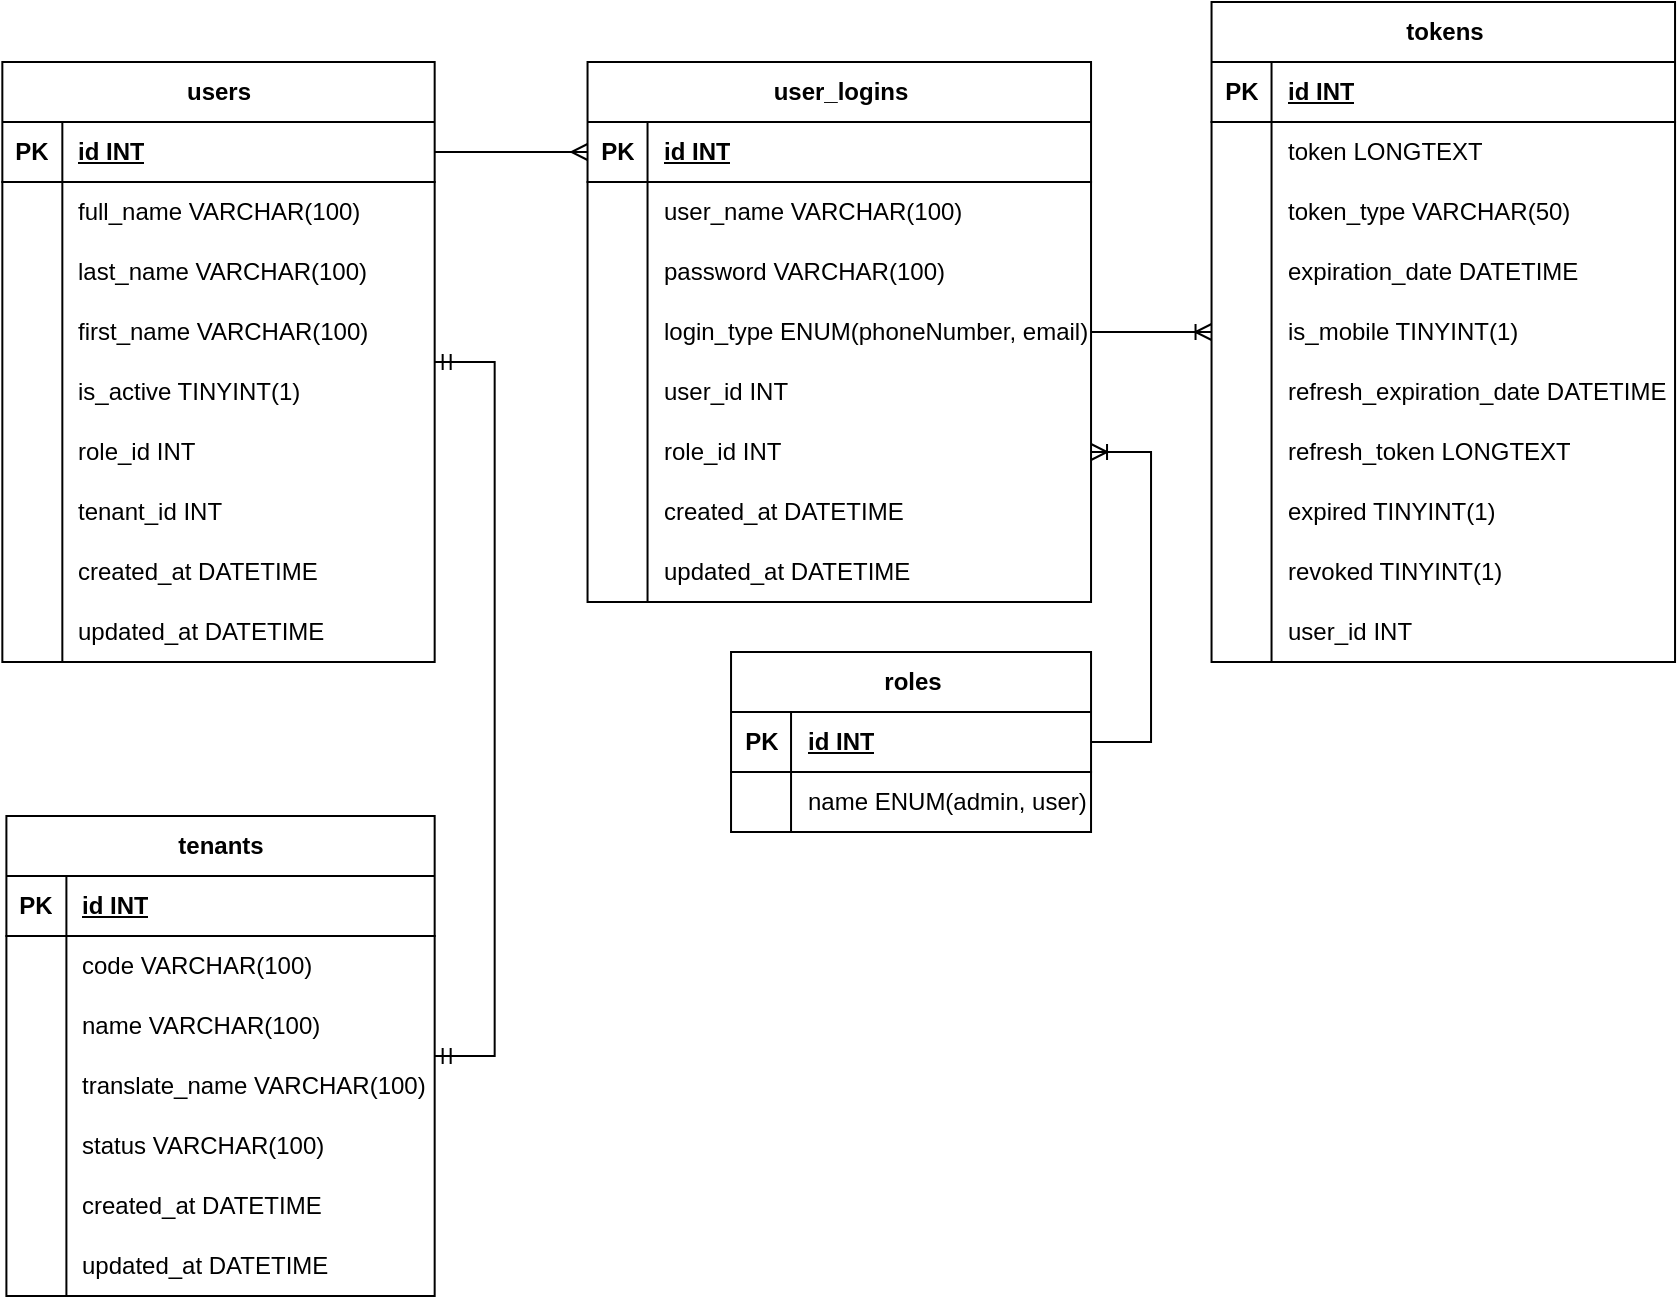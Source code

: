 <mxfile version="24.2.1" type="device">
  <diagram id="R2lEEEUBdFMjLlhIrx00" name="Page-1">
    <mxGraphModel dx="1624" dy="430" grid="0" gridSize="10" guides="1" tooltips="1" connect="1" arrows="1" fold="1" page="1" pageScale="1" pageWidth="850" pageHeight="1100" math="0" shadow="0" extFonts="Permanent Marker^https://fonts.googleapis.com/css?family=Permanent+Marker">
      <root>
        <mxCell id="0" />
        <mxCell id="1" parent="0" />
        <mxCell id="wa_JmP2eMUhBIoYCG9Al-1" value="users" style="shape=table;startSize=30;container=1;collapsible=1;childLayout=tableLayout;fixedRows=1;rowLines=0;fontStyle=1;align=center;resizeLast=1;html=1;" parent="1" vertex="1">
          <mxGeometry x="-3.83" y="116" width="216.163" height="300" as="geometry" />
        </mxCell>
        <mxCell id="wa_JmP2eMUhBIoYCG9Al-2" value="" style="shape=tableRow;horizontal=0;startSize=0;swimlaneHead=0;swimlaneBody=0;fillColor=none;collapsible=0;dropTarget=0;points=[[0,0.5],[1,0.5]];portConstraint=eastwest;top=0;left=0;right=0;bottom=1;" parent="wa_JmP2eMUhBIoYCG9Al-1" vertex="1">
          <mxGeometry y="30" width="216.163" height="30" as="geometry" />
        </mxCell>
        <mxCell id="wa_JmP2eMUhBIoYCG9Al-3" value="PK" style="shape=partialRectangle;connectable=0;fillColor=none;top=0;left=0;bottom=0;right=0;fontStyle=1;overflow=hidden;whiteSpace=wrap;html=1;" parent="wa_JmP2eMUhBIoYCG9Al-2" vertex="1">
          <mxGeometry width="30" height="30" as="geometry">
            <mxRectangle width="30" height="30" as="alternateBounds" />
          </mxGeometry>
        </mxCell>
        <mxCell id="wa_JmP2eMUhBIoYCG9Al-4" value="id INT" style="shape=partialRectangle;connectable=0;fillColor=none;top=0;left=0;bottom=0;right=0;align=left;spacingLeft=6;fontStyle=5;overflow=hidden;whiteSpace=wrap;html=1;" parent="wa_JmP2eMUhBIoYCG9Al-2" vertex="1">
          <mxGeometry x="30" width="186.163" height="30" as="geometry">
            <mxRectangle width="186.163" height="30" as="alternateBounds" />
          </mxGeometry>
        </mxCell>
        <mxCell id="wa_JmP2eMUhBIoYCG9Al-5" value="" style="shape=tableRow;horizontal=0;startSize=0;swimlaneHead=0;swimlaneBody=0;fillColor=none;collapsible=0;dropTarget=0;points=[[0,0.5],[1,0.5]];portConstraint=eastwest;top=0;left=0;right=0;bottom=0;" parent="wa_JmP2eMUhBIoYCG9Al-1" vertex="1">
          <mxGeometry y="60" width="216.163" height="30" as="geometry" />
        </mxCell>
        <mxCell id="wa_JmP2eMUhBIoYCG9Al-6" value="" style="shape=partialRectangle;connectable=0;fillColor=none;top=0;left=0;bottom=0;right=0;editable=1;overflow=hidden;whiteSpace=wrap;html=1;" parent="wa_JmP2eMUhBIoYCG9Al-5" vertex="1">
          <mxGeometry width="30" height="30" as="geometry">
            <mxRectangle width="30" height="30" as="alternateBounds" />
          </mxGeometry>
        </mxCell>
        <mxCell id="wa_JmP2eMUhBIoYCG9Al-7" value="full_name VARCHAR(100)" style="shape=partialRectangle;connectable=0;fillColor=none;top=0;left=0;bottom=0;right=0;align=left;spacingLeft=6;overflow=hidden;whiteSpace=wrap;html=1;" parent="wa_JmP2eMUhBIoYCG9Al-5" vertex="1">
          <mxGeometry x="30" width="186.163" height="30" as="geometry">
            <mxRectangle width="186.163" height="30" as="alternateBounds" />
          </mxGeometry>
        </mxCell>
        <mxCell id="olAF7BP0_94f7s3-qTLP-30" value="" style="shape=tableRow;horizontal=0;startSize=0;swimlaneHead=0;swimlaneBody=0;fillColor=none;collapsible=0;dropTarget=0;points=[[0,0.5],[1,0.5]];portConstraint=eastwest;top=0;left=0;right=0;bottom=0;" vertex="1" parent="wa_JmP2eMUhBIoYCG9Al-1">
          <mxGeometry y="90" width="216.163" height="30" as="geometry" />
        </mxCell>
        <mxCell id="olAF7BP0_94f7s3-qTLP-31" value="" style="shape=partialRectangle;connectable=0;fillColor=none;top=0;left=0;bottom=0;right=0;editable=1;overflow=hidden;whiteSpace=wrap;html=1;" vertex="1" parent="olAF7BP0_94f7s3-qTLP-30">
          <mxGeometry width="30" height="30" as="geometry">
            <mxRectangle width="30" height="30" as="alternateBounds" />
          </mxGeometry>
        </mxCell>
        <mxCell id="olAF7BP0_94f7s3-qTLP-32" value="last_name VARCHAR(100)" style="shape=partialRectangle;connectable=0;fillColor=none;top=0;left=0;bottom=0;right=0;align=left;spacingLeft=6;overflow=hidden;whiteSpace=wrap;html=1;" vertex="1" parent="olAF7BP0_94f7s3-qTLP-30">
          <mxGeometry x="30" width="186.163" height="30" as="geometry">
            <mxRectangle width="186.163" height="30" as="alternateBounds" />
          </mxGeometry>
        </mxCell>
        <mxCell id="olAF7BP0_94f7s3-qTLP-27" value="" style="shape=tableRow;horizontal=0;startSize=0;swimlaneHead=0;swimlaneBody=0;fillColor=none;collapsible=0;dropTarget=0;points=[[0,0.5],[1,0.5]];portConstraint=eastwest;top=0;left=0;right=0;bottom=0;" vertex="1" parent="wa_JmP2eMUhBIoYCG9Al-1">
          <mxGeometry y="120" width="216.163" height="30" as="geometry" />
        </mxCell>
        <mxCell id="olAF7BP0_94f7s3-qTLP-28" value="" style="shape=partialRectangle;connectable=0;fillColor=none;top=0;left=0;bottom=0;right=0;editable=1;overflow=hidden;whiteSpace=wrap;html=1;" vertex="1" parent="olAF7BP0_94f7s3-qTLP-27">
          <mxGeometry width="30" height="30" as="geometry">
            <mxRectangle width="30" height="30" as="alternateBounds" />
          </mxGeometry>
        </mxCell>
        <mxCell id="olAF7BP0_94f7s3-qTLP-29" value="first_name VARCHAR(100)" style="shape=partialRectangle;connectable=0;fillColor=none;top=0;left=0;bottom=0;right=0;align=left;spacingLeft=6;overflow=hidden;whiteSpace=wrap;html=1;" vertex="1" parent="olAF7BP0_94f7s3-qTLP-27">
          <mxGeometry x="30" width="186.163" height="30" as="geometry">
            <mxRectangle width="186.163" height="30" as="alternateBounds" />
          </mxGeometry>
        </mxCell>
        <mxCell id="wa_JmP2eMUhBIoYCG9Al-8" value="" style="shape=tableRow;horizontal=0;startSize=0;swimlaneHead=0;swimlaneBody=0;fillColor=none;collapsible=0;dropTarget=0;points=[[0,0.5],[1,0.5]];portConstraint=eastwest;top=0;left=0;right=0;bottom=0;" parent="wa_JmP2eMUhBIoYCG9Al-1" vertex="1">
          <mxGeometry y="150" width="216.163" height="30" as="geometry" />
        </mxCell>
        <mxCell id="wa_JmP2eMUhBIoYCG9Al-9" value="" style="shape=partialRectangle;connectable=0;fillColor=none;top=0;left=0;bottom=0;right=0;editable=1;overflow=hidden;whiteSpace=wrap;html=1;" parent="wa_JmP2eMUhBIoYCG9Al-8" vertex="1">
          <mxGeometry width="30" height="30" as="geometry">
            <mxRectangle width="30" height="30" as="alternateBounds" />
          </mxGeometry>
        </mxCell>
        <mxCell id="wa_JmP2eMUhBIoYCG9Al-10" value="is_active TINYINT(1)" style="shape=partialRectangle;connectable=0;fillColor=none;top=0;left=0;bottom=0;right=0;align=left;spacingLeft=6;overflow=hidden;whiteSpace=wrap;html=1;" parent="wa_JmP2eMUhBIoYCG9Al-8" vertex="1">
          <mxGeometry x="30" width="186.163" height="30" as="geometry">
            <mxRectangle width="186.163" height="30" as="alternateBounds" />
          </mxGeometry>
        </mxCell>
        <mxCell id="wa_JmP2eMUhBIoYCG9Al-80" value="" style="shape=tableRow;horizontal=0;startSize=0;swimlaneHead=0;swimlaneBody=0;fillColor=none;collapsible=0;dropTarget=0;points=[[0,0.5],[1,0.5]];portConstraint=eastwest;top=0;left=0;right=0;bottom=0;" parent="wa_JmP2eMUhBIoYCG9Al-1" vertex="1">
          <mxGeometry y="180" width="216.163" height="30" as="geometry" />
        </mxCell>
        <mxCell id="wa_JmP2eMUhBIoYCG9Al-81" value="" style="shape=partialRectangle;connectable=0;fillColor=none;top=0;left=0;bottom=0;right=0;editable=1;overflow=hidden;whiteSpace=wrap;html=1;" parent="wa_JmP2eMUhBIoYCG9Al-80" vertex="1">
          <mxGeometry width="30" height="30" as="geometry">
            <mxRectangle width="30" height="30" as="alternateBounds" />
          </mxGeometry>
        </mxCell>
        <mxCell id="wa_JmP2eMUhBIoYCG9Al-82" value="role_id INT" style="shape=partialRectangle;connectable=0;fillColor=none;top=0;left=0;bottom=0;right=0;align=left;spacingLeft=6;overflow=hidden;whiteSpace=wrap;html=1;" parent="wa_JmP2eMUhBIoYCG9Al-80" vertex="1">
          <mxGeometry x="30" width="186.163" height="30" as="geometry">
            <mxRectangle width="186.163" height="30" as="alternateBounds" />
          </mxGeometry>
        </mxCell>
        <mxCell id="olAF7BP0_94f7s3-qTLP-24" value="" style="shape=tableRow;horizontal=0;startSize=0;swimlaneHead=0;swimlaneBody=0;fillColor=none;collapsible=0;dropTarget=0;points=[[0,0.5],[1,0.5]];portConstraint=eastwest;top=0;left=0;right=0;bottom=0;" vertex="1" parent="wa_JmP2eMUhBIoYCG9Al-1">
          <mxGeometry y="210" width="216.163" height="30" as="geometry" />
        </mxCell>
        <mxCell id="olAF7BP0_94f7s3-qTLP-25" value="" style="shape=partialRectangle;connectable=0;fillColor=none;top=0;left=0;bottom=0;right=0;editable=1;overflow=hidden;whiteSpace=wrap;html=1;" vertex="1" parent="olAF7BP0_94f7s3-qTLP-24">
          <mxGeometry width="30" height="30" as="geometry">
            <mxRectangle width="30" height="30" as="alternateBounds" />
          </mxGeometry>
        </mxCell>
        <mxCell id="olAF7BP0_94f7s3-qTLP-26" value="tenant_id INT" style="shape=partialRectangle;connectable=0;fillColor=none;top=0;left=0;bottom=0;right=0;align=left;spacingLeft=6;overflow=hidden;whiteSpace=wrap;html=1;" vertex="1" parent="olAF7BP0_94f7s3-qTLP-24">
          <mxGeometry x="30" width="186.163" height="30" as="geometry">
            <mxRectangle width="186.163" height="30" as="alternateBounds" />
          </mxGeometry>
        </mxCell>
        <mxCell id="wa_JmP2eMUhBIoYCG9Al-11" value="" style="shape=tableRow;horizontal=0;startSize=0;swimlaneHead=0;swimlaneBody=0;fillColor=none;collapsible=0;dropTarget=0;points=[[0,0.5],[1,0.5]];portConstraint=eastwest;top=0;left=0;right=0;bottom=0;" parent="wa_JmP2eMUhBIoYCG9Al-1" vertex="1">
          <mxGeometry y="240" width="216.163" height="30" as="geometry" />
        </mxCell>
        <mxCell id="wa_JmP2eMUhBIoYCG9Al-12" value="" style="shape=partialRectangle;connectable=0;fillColor=none;top=0;left=0;bottom=0;right=0;editable=1;overflow=hidden;whiteSpace=wrap;html=1;" parent="wa_JmP2eMUhBIoYCG9Al-11" vertex="1">
          <mxGeometry width="30" height="30" as="geometry">
            <mxRectangle width="30" height="30" as="alternateBounds" />
          </mxGeometry>
        </mxCell>
        <mxCell id="wa_JmP2eMUhBIoYCG9Al-13" value="created_at DATETIME" style="shape=partialRectangle;connectable=0;fillColor=none;top=0;left=0;bottom=0;right=0;align=left;spacingLeft=6;overflow=hidden;whiteSpace=wrap;html=1;" parent="wa_JmP2eMUhBIoYCG9Al-11" vertex="1">
          <mxGeometry x="30" width="186.163" height="30" as="geometry">
            <mxRectangle width="186.163" height="30" as="alternateBounds" />
          </mxGeometry>
        </mxCell>
        <mxCell id="wa_JmP2eMUhBIoYCG9Al-77" value="" style="shape=tableRow;horizontal=0;startSize=0;swimlaneHead=0;swimlaneBody=0;fillColor=none;collapsible=0;dropTarget=0;points=[[0,0.5],[1,0.5]];portConstraint=eastwest;top=0;left=0;right=0;bottom=0;" parent="wa_JmP2eMUhBIoYCG9Al-1" vertex="1">
          <mxGeometry y="270" width="216.163" height="30" as="geometry" />
        </mxCell>
        <mxCell id="wa_JmP2eMUhBIoYCG9Al-78" value="" style="shape=partialRectangle;connectable=0;fillColor=none;top=0;left=0;bottom=0;right=0;editable=1;overflow=hidden;whiteSpace=wrap;html=1;" parent="wa_JmP2eMUhBIoYCG9Al-77" vertex="1">
          <mxGeometry width="30" height="30" as="geometry">
            <mxRectangle width="30" height="30" as="alternateBounds" />
          </mxGeometry>
        </mxCell>
        <mxCell id="wa_JmP2eMUhBIoYCG9Al-79" value="updated_at DATETIME" style="shape=partialRectangle;connectable=0;fillColor=none;top=0;left=0;bottom=0;right=0;align=left;spacingLeft=6;overflow=hidden;whiteSpace=wrap;html=1;" parent="wa_JmP2eMUhBIoYCG9Al-77" vertex="1">
          <mxGeometry x="30" width="186.163" height="30" as="geometry">
            <mxRectangle width="186.163" height="30" as="alternateBounds" />
          </mxGeometry>
        </mxCell>
        <mxCell id="wa_JmP2eMUhBIoYCG9Al-14" value="user_logins" style="shape=table;startSize=30;container=1;collapsible=1;childLayout=tableLayout;fixedRows=1;rowLines=0;fontStyle=1;align=center;resizeLast=1;html=1;" parent="1" vertex="1">
          <mxGeometry x="288.77" y="116" width="251.75" height="270" as="geometry" />
        </mxCell>
        <mxCell id="wa_JmP2eMUhBIoYCG9Al-15" value="" style="shape=tableRow;horizontal=0;startSize=0;swimlaneHead=0;swimlaneBody=0;fillColor=none;collapsible=0;dropTarget=0;points=[[0,0.5],[1,0.5]];portConstraint=eastwest;top=0;left=0;right=0;bottom=1;" parent="wa_JmP2eMUhBIoYCG9Al-14" vertex="1">
          <mxGeometry y="30" width="251.75" height="30" as="geometry" />
        </mxCell>
        <mxCell id="wa_JmP2eMUhBIoYCG9Al-16" value="PK" style="shape=partialRectangle;connectable=0;fillColor=none;top=0;left=0;bottom=0;right=0;fontStyle=1;overflow=hidden;whiteSpace=wrap;html=1;" parent="wa_JmP2eMUhBIoYCG9Al-15" vertex="1">
          <mxGeometry width="30" height="30" as="geometry">
            <mxRectangle width="30" height="30" as="alternateBounds" />
          </mxGeometry>
        </mxCell>
        <mxCell id="wa_JmP2eMUhBIoYCG9Al-17" value="id INT" style="shape=partialRectangle;connectable=0;fillColor=none;top=0;left=0;bottom=0;right=0;align=left;spacingLeft=6;fontStyle=5;overflow=hidden;whiteSpace=wrap;html=1;" parent="wa_JmP2eMUhBIoYCG9Al-15" vertex="1">
          <mxGeometry x="30" width="221.75" height="30" as="geometry">
            <mxRectangle width="221.75" height="30" as="alternateBounds" />
          </mxGeometry>
        </mxCell>
        <mxCell id="wa_JmP2eMUhBIoYCG9Al-18" value="" style="shape=tableRow;horizontal=0;startSize=0;swimlaneHead=0;swimlaneBody=0;fillColor=none;collapsible=0;dropTarget=0;points=[[0,0.5],[1,0.5]];portConstraint=eastwest;top=0;left=0;right=0;bottom=0;" parent="wa_JmP2eMUhBIoYCG9Al-14" vertex="1">
          <mxGeometry y="60" width="251.75" height="30" as="geometry" />
        </mxCell>
        <mxCell id="wa_JmP2eMUhBIoYCG9Al-19" value="" style="shape=partialRectangle;connectable=0;fillColor=none;top=0;left=0;bottom=0;right=0;editable=1;overflow=hidden;whiteSpace=wrap;html=1;" parent="wa_JmP2eMUhBIoYCG9Al-18" vertex="1">
          <mxGeometry width="30" height="30" as="geometry">
            <mxRectangle width="30" height="30" as="alternateBounds" />
          </mxGeometry>
        </mxCell>
        <mxCell id="wa_JmP2eMUhBIoYCG9Al-20" value="user_name VARCHAR(100)" style="shape=partialRectangle;connectable=0;fillColor=none;top=0;left=0;bottom=0;right=0;align=left;spacingLeft=6;overflow=hidden;whiteSpace=wrap;html=1;" parent="wa_JmP2eMUhBIoYCG9Al-18" vertex="1">
          <mxGeometry x="30" width="221.75" height="30" as="geometry">
            <mxRectangle width="221.75" height="30" as="alternateBounds" />
          </mxGeometry>
        </mxCell>
        <mxCell id="wa_JmP2eMUhBIoYCG9Al-21" value="" style="shape=tableRow;horizontal=0;startSize=0;swimlaneHead=0;swimlaneBody=0;fillColor=none;collapsible=0;dropTarget=0;points=[[0,0.5],[1,0.5]];portConstraint=eastwest;top=0;left=0;right=0;bottom=0;" parent="wa_JmP2eMUhBIoYCG9Al-14" vertex="1">
          <mxGeometry y="90" width="251.75" height="30" as="geometry" />
        </mxCell>
        <mxCell id="wa_JmP2eMUhBIoYCG9Al-22" value="" style="shape=partialRectangle;connectable=0;fillColor=none;top=0;left=0;bottom=0;right=0;editable=1;overflow=hidden;whiteSpace=wrap;html=1;" parent="wa_JmP2eMUhBIoYCG9Al-21" vertex="1">
          <mxGeometry width="30" height="30" as="geometry">
            <mxRectangle width="30" height="30" as="alternateBounds" />
          </mxGeometry>
        </mxCell>
        <mxCell id="wa_JmP2eMUhBIoYCG9Al-23" value="password VARCHAR(100)" style="shape=partialRectangle;connectable=0;fillColor=none;top=0;left=0;bottom=0;right=0;align=left;spacingLeft=6;overflow=hidden;whiteSpace=wrap;html=1;" parent="wa_JmP2eMUhBIoYCG9Al-21" vertex="1">
          <mxGeometry x="30" width="221.75" height="30" as="geometry">
            <mxRectangle width="221.75" height="30" as="alternateBounds" />
          </mxGeometry>
        </mxCell>
        <mxCell id="wa_JmP2eMUhBIoYCG9Al-24" value="" style="shape=tableRow;horizontal=0;startSize=0;swimlaneHead=0;swimlaneBody=0;fillColor=none;collapsible=0;dropTarget=0;points=[[0,0.5],[1,0.5]];portConstraint=eastwest;top=0;left=0;right=0;bottom=0;" parent="wa_JmP2eMUhBIoYCG9Al-14" vertex="1">
          <mxGeometry y="120" width="251.75" height="30" as="geometry" />
        </mxCell>
        <mxCell id="wa_JmP2eMUhBIoYCG9Al-25" value="" style="shape=partialRectangle;connectable=0;fillColor=none;top=0;left=0;bottom=0;right=0;editable=1;overflow=hidden;whiteSpace=wrap;html=1;" parent="wa_JmP2eMUhBIoYCG9Al-24" vertex="1">
          <mxGeometry width="30" height="30" as="geometry">
            <mxRectangle width="30" height="30" as="alternateBounds" />
          </mxGeometry>
        </mxCell>
        <mxCell id="wa_JmP2eMUhBIoYCG9Al-26" value="login_type ENUM(phoneNumber, email)" style="shape=partialRectangle;connectable=0;fillColor=none;top=0;left=0;bottom=0;right=0;align=left;spacingLeft=6;overflow=hidden;whiteSpace=wrap;html=1;" parent="wa_JmP2eMUhBIoYCG9Al-24" vertex="1">
          <mxGeometry x="30" width="221.75" height="30" as="geometry">
            <mxRectangle width="221.75" height="30" as="alternateBounds" />
          </mxGeometry>
        </mxCell>
        <mxCell id="wa_JmP2eMUhBIoYCG9Al-85" value="" style="shape=tableRow;horizontal=0;startSize=0;swimlaneHead=0;swimlaneBody=0;fillColor=none;collapsible=0;dropTarget=0;points=[[0,0.5],[1,0.5]];portConstraint=eastwest;top=0;left=0;right=0;bottom=0;" parent="wa_JmP2eMUhBIoYCG9Al-14" vertex="1">
          <mxGeometry y="150" width="251.75" height="30" as="geometry" />
        </mxCell>
        <mxCell id="wa_JmP2eMUhBIoYCG9Al-86" value="" style="shape=partialRectangle;connectable=0;fillColor=none;top=0;left=0;bottom=0;right=0;editable=1;overflow=hidden;whiteSpace=wrap;html=1;" parent="wa_JmP2eMUhBIoYCG9Al-85" vertex="1">
          <mxGeometry width="30" height="30" as="geometry">
            <mxRectangle width="30" height="30" as="alternateBounds" />
          </mxGeometry>
        </mxCell>
        <mxCell id="wa_JmP2eMUhBIoYCG9Al-87" value="user_id INT" style="shape=partialRectangle;connectable=0;fillColor=none;top=0;left=0;bottom=0;right=0;align=left;spacingLeft=6;overflow=hidden;whiteSpace=wrap;html=1;" parent="wa_JmP2eMUhBIoYCG9Al-85" vertex="1">
          <mxGeometry x="30" width="221.75" height="30" as="geometry">
            <mxRectangle width="221.75" height="30" as="alternateBounds" />
          </mxGeometry>
        </mxCell>
        <mxCell id="tb_KeC3MCiqhP8fnsi2d-1" value="" style="shape=tableRow;horizontal=0;startSize=0;swimlaneHead=0;swimlaneBody=0;fillColor=none;collapsible=0;dropTarget=0;points=[[0,0.5],[1,0.5]];portConstraint=eastwest;top=0;left=0;right=0;bottom=0;" parent="wa_JmP2eMUhBIoYCG9Al-14" vertex="1">
          <mxGeometry y="180" width="251.75" height="30" as="geometry" />
        </mxCell>
        <mxCell id="tb_KeC3MCiqhP8fnsi2d-2" value="" style="shape=partialRectangle;connectable=0;fillColor=none;top=0;left=0;bottom=0;right=0;editable=1;overflow=hidden;whiteSpace=wrap;html=1;" parent="tb_KeC3MCiqhP8fnsi2d-1" vertex="1">
          <mxGeometry width="30" height="30" as="geometry">
            <mxRectangle width="30" height="30" as="alternateBounds" />
          </mxGeometry>
        </mxCell>
        <mxCell id="tb_KeC3MCiqhP8fnsi2d-3" value="role_id INT" style="shape=partialRectangle;connectable=0;fillColor=none;top=0;left=0;bottom=0;right=0;align=left;spacingLeft=6;overflow=hidden;whiteSpace=wrap;html=1;" parent="tb_KeC3MCiqhP8fnsi2d-1" vertex="1">
          <mxGeometry x="30" width="221.75" height="30" as="geometry">
            <mxRectangle width="221.75" height="30" as="alternateBounds" />
          </mxGeometry>
        </mxCell>
        <mxCell id="tb_KeC3MCiqhP8fnsi2d-4" value="" style="shape=tableRow;horizontal=0;startSize=0;swimlaneHead=0;swimlaneBody=0;fillColor=none;collapsible=0;dropTarget=0;points=[[0,0.5],[1,0.5]];portConstraint=eastwest;top=0;left=0;right=0;bottom=0;" parent="wa_JmP2eMUhBIoYCG9Al-14" vertex="1">
          <mxGeometry y="210" width="251.75" height="30" as="geometry" />
        </mxCell>
        <mxCell id="tb_KeC3MCiqhP8fnsi2d-5" value="" style="shape=partialRectangle;connectable=0;fillColor=none;top=0;left=0;bottom=0;right=0;editable=1;overflow=hidden;whiteSpace=wrap;html=1;" parent="tb_KeC3MCiqhP8fnsi2d-4" vertex="1">
          <mxGeometry width="30" height="30" as="geometry">
            <mxRectangle width="30" height="30" as="alternateBounds" />
          </mxGeometry>
        </mxCell>
        <mxCell id="tb_KeC3MCiqhP8fnsi2d-6" value="created_at DATETIME" style="shape=partialRectangle;connectable=0;fillColor=none;top=0;left=0;bottom=0;right=0;align=left;spacingLeft=6;overflow=hidden;whiteSpace=wrap;html=1;" parent="tb_KeC3MCiqhP8fnsi2d-4" vertex="1">
          <mxGeometry x="30" width="221.75" height="30" as="geometry">
            <mxRectangle width="221.75" height="30" as="alternateBounds" />
          </mxGeometry>
        </mxCell>
        <mxCell id="tb_KeC3MCiqhP8fnsi2d-7" value="" style="shape=tableRow;horizontal=0;startSize=0;swimlaneHead=0;swimlaneBody=0;fillColor=none;collapsible=0;dropTarget=0;points=[[0,0.5],[1,0.5]];portConstraint=eastwest;top=0;left=0;right=0;bottom=0;" parent="wa_JmP2eMUhBIoYCG9Al-14" vertex="1">
          <mxGeometry y="240" width="251.75" height="30" as="geometry" />
        </mxCell>
        <mxCell id="tb_KeC3MCiqhP8fnsi2d-8" value="" style="shape=partialRectangle;connectable=0;fillColor=none;top=0;left=0;bottom=0;right=0;editable=1;overflow=hidden;whiteSpace=wrap;html=1;" parent="tb_KeC3MCiqhP8fnsi2d-7" vertex="1">
          <mxGeometry width="30" height="30" as="geometry">
            <mxRectangle width="30" height="30" as="alternateBounds" />
          </mxGeometry>
        </mxCell>
        <mxCell id="tb_KeC3MCiqhP8fnsi2d-9" value="updated_at DATETIME" style="shape=partialRectangle;connectable=0;fillColor=none;top=0;left=0;bottom=0;right=0;align=left;spacingLeft=6;overflow=hidden;whiteSpace=wrap;html=1;" parent="tb_KeC3MCiqhP8fnsi2d-7" vertex="1">
          <mxGeometry x="30" width="221.75" height="30" as="geometry">
            <mxRectangle width="221.75" height="30" as="alternateBounds" />
          </mxGeometry>
        </mxCell>
        <mxCell id="wa_JmP2eMUhBIoYCG9Al-27" value="roles" style="shape=table;startSize=30;container=1;collapsible=1;childLayout=tableLayout;fixedRows=1;rowLines=0;fontStyle=1;align=center;resizeLast=1;html=1;" parent="1" vertex="1">
          <mxGeometry x="360.52" y="411" width="180" height="90" as="geometry" />
        </mxCell>
        <mxCell id="wa_JmP2eMUhBIoYCG9Al-28" value="" style="shape=tableRow;horizontal=0;startSize=0;swimlaneHead=0;swimlaneBody=0;fillColor=none;collapsible=0;dropTarget=0;points=[[0,0.5],[1,0.5]];portConstraint=eastwest;top=0;left=0;right=0;bottom=1;" parent="wa_JmP2eMUhBIoYCG9Al-27" vertex="1">
          <mxGeometry y="30" width="180" height="30" as="geometry" />
        </mxCell>
        <mxCell id="wa_JmP2eMUhBIoYCG9Al-29" value="PK" style="shape=partialRectangle;connectable=0;fillColor=none;top=0;left=0;bottom=0;right=0;fontStyle=1;overflow=hidden;whiteSpace=wrap;html=1;" parent="wa_JmP2eMUhBIoYCG9Al-28" vertex="1">
          <mxGeometry width="30" height="30" as="geometry">
            <mxRectangle width="30" height="30" as="alternateBounds" />
          </mxGeometry>
        </mxCell>
        <mxCell id="wa_JmP2eMUhBIoYCG9Al-30" value="id INT" style="shape=partialRectangle;connectable=0;fillColor=none;top=0;left=0;bottom=0;right=0;align=left;spacingLeft=6;fontStyle=5;overflow=hidden;whiteSpace=wrap;html=1;" parent="wa_JmP2eMUhBIoYCG9Al-28" vertex="1">
          <mxGeometry x="30" width="150" height="30" as="geometry">
            <mxRectangle width="150" height="30" as="alternateBounds" />
          </mxGeometry>
        </mxCell>
        <mxCell id="wa_JmP2eMUhBIoYCG9Al-31" value="" style="shape=tableRow;horizontal=0;startSize=0;swimlaneHead=0;swimlaneBody=0;fillColor=none;collapsible=0;dropTarget=0;points=[[0,0.5],[1,0.5]];portConstraint=eastwest;top=0;left=0;right=0;bottom=0;" parent="wa_JmP2eMUhBIoYCG9Al-27" vertex="1">
          <mxGeometry y="60" width="180" height="30" as="geometry" />
        </mxCell>
        <mxCell id="wa_JmP2eMUhBIoYCG9Al-32" value="" style="shape=partialRectangle;connectable=0;fillColor=none;top=0;left=0;bottom=0;right=0;editable=1;overflow=hidden;whiteSpace=wrap;html=1;" parent="wa_JmP2eMUhBIoYCG9Al-31" vertex="1">
          <mxGeometry width="30" height="30" as="geometry">
            <mxRectangle width="30" height="30" as="alternateBounds" />
          </mxGeometry>
        </mxCell>
        <mxCell id="wa_JmP2eMUhBIoYCG9Al-33" value="name ENUM(admin, user)" style="shape=partialRectangle;connectable=0;fillColor=none;top=0;left=0;bottom=0;right=0;align=left;spacingLeft=6;overflow=hidden;whiteSpace=wrap;html=1;" parent="wa_JmP2eMUhBIoYCG9Al-31" vertex="1">
          <mxGeometry x="30" width="150" height="30" as="geometry">
            <mxRectangle width="150" height="30" as="alternateBounds" />
          </mxGeometry>
        </mxCell>
        <mxCell id="wa_JmP2eMUhBIoYCG9Al-40" value="" style="edgeStyle=entityRelationEdgeStyle;fontSize=12;html=1;endArrow=ERmany;rounded=0;" parent="1" source="wa_JmP2eMUhBIoYCG9Al-2" target="wa_JmP2eMUhBIoYCG9Al-15" edge="1">
          <mxGeometry width="100" height="100" relative="1" as="geometry">
            <mxPoint x="354.77" y="410" as="sourcePoint" />
            <mxPoint x="454.77" y="310" as="targetPoint" />
          </mxGeometry>
        </mxCell>
        <mxCell id="wa_JmP2eMUhBIoYCG9Al-42" value="tokens" style="shape=table;startSize=30;container=1;collapsible=1;childLayout=tableLayout;fixedRows=1;rowLines=0;fontStyle=1;align=center;resizeLast=1;html=1;" parent="1" vertex="1">
          <mxGeometry x="600.77" y="86" width="231.75" height="330" as="geometry" />
        </mxCell>
        <mxCell id="wa_JmP2eMUhBIoYCG9Al-43" value="" style="shape=tableRow;horizontal=0;startSize=0;swimlaneHead=0;swimlaneBody=0;fillColor=none;collapsible=0;dropTarget=0;points=[[0,0.5],[1,0.5]];portConstraint=eastwest;top=0;left=0;right=0;bottom=1;" parent="wa_JmP2eMUhBIoYCG9Al-42" vertex="1">
          <mxGeometry y="30" width="231.75" height="30" as="geometry" />
        </mxCell>
        <mxCell id="wa_JmP2eMUhBIoYCG9Al-44" value="PK" style="shape=partialRectangle;connectable=0;fillColor=none;top=0;left=0;bottom=0;right=0;fontStyle=1;overflow=hidden;whiteSpace=wrap;html=1;" parent="wa_JmP2eMUhBIoYCG9Al-43" vertex="1">
          <mxGeometry width="30" height="30" as="geometry">
            <mxRectangle width="30" height="30" as="alternateBounds" />
          </mxGeometry>
        </mxCell>
        <mxCell id="wa_JmP2eMUhBIoYCG9Al-45" value="id INT" style="shape=partialRectangle;connectable=0;fillColor=none;top=0;left=0;bottom=0;right=0;align=left;spacingLeft=6;fontStyle=5;overflow=hidden;whiteSpace=wrap;html=1;" parent="wa_JmP2eMUhBIoYCG9Al-43" vertex="1">
          <mxGeometry x="30" width="201.75" height="30" as="geometry">
            <mxRectangle width="201.75" height="30" as="alternateBounds" />
          </mxGeometry>
        </mxCell>
        <mxCell id="wa_JmP2eMUhBIoYCG9Al-46" value="" style="shape=tableRow;horizontal=0;startSize=0;swimlaneHead=0;swimlaneBody=0;fillColor=none;collapsible=0;dropTarget=0;points=[[0,0.5],[1,0.5]];portConstraint=eastwest;top=0;left=0;right=0;bottom=0;" parent="wa_JmP2eMUhBIoYCG9Al-42" vertex="1">
          <mxGeometry y="60" width="231.75" height="30" as="geometry" />
        </mxCell>
        <mxCell id="wa_JmP2eMUhBIoYCG9Al-47" value="" style="shape=partialRectangle;connectable=0;fillColor=none;top=0;left=0;bottom=0;right=0;editable=1;overflow=hidden;whiteSpace=wrap;html=1;" parent="wa_JmP2eMUhBIoYCG9Al-46" vertex="1">
          <mxGeometry width="30" height="30" as="geometry">
            <mxRectangle width="30" height="30" as="alternateBounds" />
          </mxGeometry>
        </mxCell>
        <mxCell id="wa_JmP2eMUhBIoYCG9Al-48" value="token LONGTEXT" style="shape=partialRectangle;connectable=0;fillColor=none;top=0;left=0;bottom=0;right=0;align=left;spacingLeft=6;overflow=hidden;whiteSpace=wrap;html=1;" parent="wa_JmP2eMUhBIoYCG9Al-46" vertex="1">
          <mxGeometry x="30" width="201.75" height="30" as="geometry">
            <mxRectangle width="201.75" height="30" as="alternateBounds" />
          </mxGeometry>
        </mxCell>
        <mxCell id="wa_JmP2eMUhBIoYCG9Al-49" value="" style="shape=tableRow;horizontal=0;startSize=0;swimlaneHead=0;swimlaneBody=0;fillColor=none;collapsible=0;dropTarget=0;points=[[0,0.5],[1,0.5]];portConstraint=eastwest;top=0;left=0;right=0;bottom=0;" parent="wa_JmP2eMUhBIoYCG9Al-42" vertex="1">
          <mxGeometry y="90" width="231.75" height="30" as="geometry" />
        </mxCell>
        <mxCell id="wa_JmP2eMUhBIoYCG9Al-50" value="" style="shape=partialRectangle;connectable=0;fillColor=none;top=0;left=0;bottom=0;right=0;editable=1;overflow=hidden;whiteSpace=wrap;html=1;" parent="wa_JmP2eMUhBIoYCG9Al-49" vertex="1">
          <mxGeometry width="30" height="30" as="geometry">
            <mxRectangle width="30" height="30" as="alternateBounds" />
          </mxGeometry>
        </mxCell>
        <mxCell id="wa_JmP2eMUhBIoYCG9Al-51" value="token_type VARCHAR(50)" style="shape=partialRectangle;connectable=0;fillColor=none;top=0;left=0;bottom=0;right=0;align=left;spacingLeft=6;overflow=hidden;whiteSpace=wrap;html=1;" parent="wa_JmP2eMUhBIoYCG9Al-49" vertex="1">
          <mxGeometry x="30" width="201.75" height="30" as="geometry">
            <mxRectangle width="201.75" height="30" as="alternateBounds" />
          </mxGeometry>
        </mxCell>
        <mxCell id="wa_JmP2eMUhBIoYCG9Al-52" value="" style="shape=tableRow;horizontal=0;startSize=0;swimlaneHead=0;swimlaneBody=0;fillColor=none;collapsible=0;dropTarget=0;points=[[0,0.5],[1,0.5]];portConstraint=eastwest;top=0;left=0;right=0;bottom=0;" parent="wa_JmP2eMUhBIoYCG9Al-42" vertex="1">
          <mxGeometry y="120" width="231.75" height="30" as="geometry" />
        </mxCell>
        <mxCell id="wa_JmP2eMUhBIoYCG9Al-53" value="" style="shape=partialRectangle;connectable=0;fillColor=none;top=0;left=0;bottom=0;right=0;editable=1;overflow=hidden;whiteSpace=wrap;html=1;" parent="wa_JmP2eMUhBIoYCG9Al-52" vertex="1">
          <mxGeometry width="30" height="30" as="geometry">
            <mxRectangle width="30" height="30" as="alternateBounds" />
          </mxGeometry>
        </mxCell>
        <mxCell id="wa_JmP2eMUhBIoYCG9Al-54" value="expiration_date DATETIME" style="shape=partialRectangle;connectable=0;fillColor=none;top=0;left=0;bottom=0;right=0;align=left;spacingLeft=6;overflow=hidden;whiteSpace=wrap;html=1;" parent="wa_JmP2eMUhBIoYCG9Al-52" vertex="1">
          <mxGeometry x="30" width="201.75" height="30" as="geometry">
            <mxRectangle width="201.75" height="30" as="alternateBounds" />
          </mxGeometry>
        </mxCell>
        <mxCell id="wa_JmP2eMUhBIoYCG9Al-59" value="" style="shape=tableRow;horizontal=0;startSize=0;swimlaneHead=0;swimlaneBody=0;fillColor=none;collapsible=0;dropTarget=0;points=[[0,0.5],[1,0.5]];portConstraint=eastwest;top=0;left=0;right=0;bottom=0;" parent="wa_JmP2eMUhBIoYCG9Al-42" vertex="1">
          <mxGeometry y="150" width="231.75" height="30" as="geometry" />
        </mxCell>
        <mxCell id="wa_JmP2eMUhBIoYCG9Al-60" value="" style="shape=partialRectangle;connectable=0;fillColor=none;top=0;left=0;bottom=0;right=0;editable=1;overflow=hidden;whiteSpace=wrap;html=1;" parent="wa_JmP2eMUhBIoYCG9Al-59" vertex="1">
          <mxGeometry width="30" height="30" as="geometry">
            <mxRectangle width="30" height="30" as="alternateBounds" />
          </mxGeometry>
        </mxCell>
        <mxCell id="wa_JmP2eMUhBIoYCG9Al-61" value="is_mobile TINYINT(1)" style="shape=partialRectangle;connectable=0;fillColor=none;top=0;left=0;bottom=0;right=0;align=left;spacingLeft=6;overflow=hidden;whiteSpace=wrap;html=1;" parent="wa_JmP2eMUhBIoYCG9Al-59" vertex="1">
          <mxGeometry x="30" width="201.75" height="30" as="geometry">
            <mxRectangle width="201.75" height="30" as="alternateBounds" />
          </mxGeometry>
        </mxCell>
        <mxCell id="wa_JmP2eMUhBIoYCG9Al-62" value="" style="shape=tableRow;horizontal=0;startSize=0;swimlaneHead=0;swimlaneBody=0;fillColor=none;collapsible=0;dropTarget=0;points=[[0,0.5],[1,0.5]];portConstraint=eastwest;top=0;left=0;right=0;bottom=0;" parent="wa_JmP2eMUhBIoYCG9Al-42" vertex="1">
          <mxGeometry y="180" width="231.75" height="30" as="geometry" />
        </mxCell>
        <mxCell id="wa_JmP2eMUhBIoYCG9Al-63" value="" style="shape=partialRectangle;connectable=0;fillColor=none;top=0;left=0;bottom=0;right=0;editable=1;overflow=hidden;whiteSpace=wrap;html=1;" parent="wa_JmP2eMUhBIoYCG9Al-62" vertex="1">
          <mxGeometry width="30" height="30" as="geometry">
            <mxRectangle width="30" height="30" as="alternateBounds" />
          </mxGeometry>
        </mxCell>
        <mxCell id="wa_JmP2eMUhBIoYCG9Al-64" value="refresh_expiration_date DATETIME" style="shape=partialRectangle;connectable=0;fillColor=none;top=0;left=0;bottom=0;right=0;align=left;spacingLeft=6;overflow=hidden;whiteSpace=wrap;html=1;" parent="wa_JmP2eMUhBIoYCG9Al-62" vertex="1">
          <mxGeometry x="30" width="201.75" height="30" as="geometry">
            <mxRectangle width="201.75" height="30" as="alternateBounds" />
          </mxGeometry>
        </mxCell>
        <mxCell id="wa_JmP2eMUhBIoYCG9Al-65" value="" style="shape=tableRow;horizontal=0;startSize=0;swimlaneHead=0;swimlaneBody=0;fillColor=none;collapsible=0;dropTarget=0;points=[[0,0.5],[1,0.5]];portConstraint=eastwest;top=0;left=0;right=0;bottom=0;" parent="wa_JmP2eMUhBIoYCG9Al-42" vertex="1">
          <mxGeometry y="210" width="231.75" height="30" as="geometry" />
        </mxCell>
        <mxCell id="wa_JmP2eMUhBIoYCG9Al-66" value="" style="shape=partialRectangle;connectable=0;fillColor=none;top=0;left=0;bottom=0;right=0;editable=1;overflow=hidden;whiteSpace=wrap;html=1;" parent="wa_JmP2eMUhBIoYCG9Al-65" vertex="1">
          <mxGeometry width="30" height="30" as="geometry">
            <mxRectangle width="30" height="30" as="alternateBounds" />
          </mxGeometry>
        </mxCell>
        <mxCell id="wa_JmP2eMUhBIoYCG9Al-67" value="refresh_token LONGTEXT" style="shape=partialRectangle;connectable=0;fillColor=none;top=0;left=0;bottom=0;right=0;align=left;spacingLeft=6;overflow=hidden;whiteSpace=wrap;html=1;" parent="wa_JmP2eMUhBIoYCG9Al-65" vertex="1">
          <mxGeometry x="30" width="201.75" height="30" as="geometry">
            <mxRectangle width="201.75" height="30" as="alternateBounds" />
          </mxGeometry>
        </mxCell>
        <mxCell id="wa_JmP2eMUhBIoYCG9Al-68" value="" style="shape=tableRow;horizontal=0;startSize=0;swimlaneHead=0;swimlaneBody=0;fillColor=none;collapsible=0;dropTarget=0;points=[[0,0.5],[1,0.5]];portConstraint=eastwest;top=0;left=0;right=0;bottom=0;" parent="wa_JmP2eMUhBIoYCG9Al-42" vertex="1">
          <mxGeometry y="240" width="231.75" height="30" as="geometry" />
        </mxCell>
        <mxCell id="wa_JmP2eMUhBIoYCG9Al-69" value="" style="shape=partialRectangle;connectable=0;fillColor=none;top=0;left=0;bottom=0;right=0;editable=1;overflow=hidden;whiteSpace=wrap;html=1;" parent="wa_JmP2eMUhBIoYCG9Al-68" vertex="1">
          <mxGeometry width="30" height="30" as="geometry">
            <mxRectangle width="30" height="30" as="alternateBounds" />
          </mxGeometry>
        </mxCell>
        <mxCell id="wa_JmP2eMUhBIoYCG9Al-70" value="expired TINYINT(1)" style="shape=partialRectangle;connectable=0;fillColor=none;top=0;left=0;bottom=0;right=0;align=left;spacingLeft=6;overflow=hidden;whiteSpace=wrap;html=1;" parent="wa_JmP2eMUhBIoYCG9Al-68" vertex="1">
          <mxGeometry x="30" width="201.75" height="30" as="geometry">
            <mxRectangle width="201.75" height="30" as="alternateBounds" />
          </mxGeometry>
        </mxCell>
        <mxCell id="wa_JmP2eMUhBIoYCG9Al-71" value="" style="shape=tableRow;horizontal=0;startSize=0;swimlaneHead=0;swimlaneBody=0;fillColor=none;collapsible=0;dropTarget=0;points=[[0,0.5],[1,0.5]];portConstraint=eastwest;top=0;left=0;right=0;bottom=0;" parent="wa_JmP2eMUhBIoYCG9Al-42" vertex="1">
          <mxGeometry y="270" width="231.75" height="30" as="geometry" />
        </mxCell>
        <mxCell id="wa_JmP2eMUhBIoYCG9Al-72" value="" style="shape=partialRectangle;connectable=0;fillColor=none;top=0;left=0;bottom=0;right=0;editable=1;overflow=hidden;whiteSpace=wrap;html=1;" parent="wa_JmP2eMUhBIoYCG9Al-71" vertex="1">
          <mxGeometry width="30" height="30" as="geometry">
            <mxRectangle width="30" height="30" as="alternateBounds" />
          </mxGeometry>
        </mxCell>
        <mxCell id="wa_JmP2eMUhBIoYCG9Al-73" value="revoked TINYINT(1)" style="shape=partialRectangle;connectable=0;fillColor=none;top=0;left=0;bottom=0;right=0;align=left;spacingLeft=6;overflow=hidden;whiteSpace=wrap;html=1;" parent="wa_JmP2eMUhBIoYCG9Al-71" vertex="1">
          <mxGeometry x="30" width="201.75" height="30" as="geometry">
            <mxRectangle width="201.75" height="30" as="alternateBounds" />
          </mxGeometry>
        </mxCell>
        <mxCell id="wa_JmP2eMUhBIoYCG9Al-56" value="" style="shape=tableRow;horizontal=0;startSize=0;swimlaneHead=0;swimlaneBody=0;fillColor=none;collapsible=0;dropTarget=0;points=[[0,0.5],[1,0.5]];portConstraint=eastwest;top=0;left=0;right=0;bottom=0;" parent="wa_JmP2eMUhBIoYCG9Al-42" vertex="1">
          <mxGeometry y="300" width="231.75" height="30" as="geometry" />
        </mxCell>
        <mxCell id="wa_JmP2eMUhBIoYCG9Al-57" value="" style="shape=partialRectangle;connectable=0;fillColor=none;top=0;left=0;bottom=0;right=0;editable=1;overflow=hidden;whiteSpace=wrap;html=1;" parent="wa_JmP2eMUhBIoYCG9Al-56" vertex="1">
          <mxGeometry width="30" height="30" as="geometry">
            <mxRectangle width="30" height="30" as="alternateBounds" />
          </mxGeometry>
        </mxCell>
        <mxCell id="wa_JmP2eMUhBIoYCG9Al-58" value="user_id INT" style="shape=partialRectangle;connectable=0;fillColor=none;top=0;left=0;bottom=0;right=0;align=left;spacingLeft=6;overflow=hidden;whiteSpace=wrap;html=1;" parent="wa_JmP2eMUhBIoYCG9Al-56" vertex="1">
          <mxGeometry x="30" width="201.75" height="30" as="geometry">
            <mxRectangle width="201.75" height="30" as="alternateBounds" />
          </mxGeometry>
        </mxCell>
        <mxCell id="wa_JmP2eMUhBIoYCG9Al-55" value="" style="edgeStyle=entityRelationEdgeStyle;fontSize=12;html=1;endArrow=ERoneToMany;rounded=0;" parent="1" source="wa_JmP2eMUhBIoYCG9Al-14" target="wa_JmP2eMUhBIoYCG9Al-42" edge="1">
          <mxGeometry width="100" height="100" relative="1" as="geometry">
            <mxPoint x="323.77" y="308" as="sourcePoint" />
            <mxPoint x="423.77" y="208" as="targetPoint" />
          </mxGeometry>
        </mxCell>
        <mxCell id="wa_JmP2eMUhBIoYCG9Al-84" value="" style="edgeStyle=entityRelationEdgeStyle;fontSize=12;html=1;endArrow=ERoneToMany;rounded=0;" parent="1" source="wa_JmP2eMUhBIoYCG9Al-27" target="tb_KeC3MCiqhP8fnsi2d-1" edge="1">
          <mxGeometry width="100" height="100" relative="1" as="geometry">
            <mxPoint x="323.77" y="408" as="sourcePoint" />
            <mxPoint x="423.77" y="308" as="targetPoint" />
          </mxGeometry>
        </mxCell>
        <mxCell id="olAF7BP0_94f7s3-qTLP-1" value="tenants" style="shape=table;startSize=30;container=1;collapsible=1;childLayout=tableLayout;fixedRows=1;rowLines=0;fontStyle=1;align=center;resizeLast=1;html=1;" vertex="1" parent="1">
          <mxGeometry x="-1.8" y="493" width="214.133" height="240" as="geometry" />
        </mxCell>
        <mxCell id="olAF7BP0_94f7s3-qTLP-2" value="" style="shape=tableRow;horizontal=0;startSize=0;swimlaneHead=0;swimlaneBody=0;fillColor=none;collapsible=0;dropTarget=0;points=[[0,0.5],[1,0.5]];portConstraint=eastwest;top=0;left=0;right=0;bottom=1;" vertex="1" parent="olAF7BP0_94f7s3-qTLP-1">
          <mxGeometry y="30" width="214.133" height="30" as="geometry" />
        </mxCell>
        <mxCell id="olAF7BP0_94f7s3-qTLP-3" value="PK" style="shape=partialRectangle;connectable=0;fillColor=none;top=0;left=0;bottom=0;right=0;fontStyle=1;overflow=hidden;whiteSpace=wrap;html=1;" vertex="1" parent="olAF7BP0_94f7s3-qTLP-2">
          <mxGeometry width="30" height="30" as="geometry">
            <mxRectangle width="30" height="30" as="alternateBounds" />
          </mxGeometry>
        </mxCell>
        <mxCell id="olAF7BP0_94f7s3-qTLP-4" value="id INT" style="shape=partialRectangle;connectable=0;fillColor=none;top=0;left=0;bottom=0;right=0;align=left;spacingLeft=6;fontStyle=5;overflow=hidden;whiteSpace=wrap;html=1;" vertex="1" parent="olAF7BP0_94f7s3-qTLP-2">
          <mxGeometry x="30" width="184.133" height="30" as="geometry">
            <mxRectangle width="184.133" height="30" as="alternateBounds" />
          </mxGeometry>
        </mxCell>
        <mxCell id="olAF7BP0_94f7s3-qTLP-5" value="" style="shape=tableRow;horizontal=0;startSize=0;swimlaneHead=0;swimlaneBody=0;fillColor=none;collapsible=0;dropTarget=0;points=[[0,0.5],[1,0.5]];portConstraint=eastwest;top=0;left=0;right=0;bottom=0;" vertex="1" parent="olAF7BP0_94f7s3-qTLP-1">
          <mxGeometry y="60" width="214.133" height="30" as="geometry" />
        </mxCell>
        <mxCell id="olAF7BP0_94f7s3-qTLP-6" value="" style="shape=partialRectangle;connectable=0;fillColor=none;top=0;left=0;bottom=0;right=0;editable=1;overflow=hidden;whiteSpace=wrap;html=1;" vertex="1" parent="olAF7BP0_94f7s3-qTLP-5">
          <mxGeometry width="30" height="30" as="geometry">
            <mxRectangle width="30" height="30" as="alternateBounds" />
          </mxGeometry>
        </mxCell>
        <mxCell id="olAF7BP0_94f7s3-qTLP-7" value="code VARCHAR(100)" style="shape=partialRectangle;connectable=0;fillColor=none;top=0;left=0;bottom=0;right=0;align=left;spacingLeft=6;overflow=hidden;whiteSpace=wrap;html=1;" vertex="1" parent="olAF7BP0_94f7s3-qTLP-5">
          <mxGeometry x="30" width="184.133" height="30" as="geometry">
            <mxRectangle width="184.133" height="30" as="alternateBounds" />
          </mxGeometry>
        </mxCell>
        <mxCell id="olAF7BP0_94f7s3-qTLP-8" value="" style="shape=tableRow;horizontal=0;startSize=0;swimlaneHead=0;swimlaneBody=0;fillColor=none;collapsible=0;dropTarget=0;points=[[0,0.5],[1,0.5]];portConstraint=eastwest;top=0;left=0;right=0;bottom=0;" vertex="1" parent="olAF7BP0_94f7s3-qTLP-1">
          <mxGeometry y="90" width="214.133" height="30" as="geometry" />
        </mxCell>
        <mxCell id="olAF7BP0_94f7s3-qTLP-9" value="" style="shape=partialRectangle;connectable=0;fillColor=none;top=0;left=0;bottom=0;right=0;editable=1;overflow=hidden;whiteSpace=wrap;html=1;" vertex="1" parent="olAF7BP0_94f7s3-qTLP-8">
          <mxGeometry width="30" height="30" as="geometry">
            <mxRectangle width="30" height="30" as="alternateBounds" />
          </mxGeometry>
        </mxCell>
        <mxCell id="olAF7BP0_94f7s3-qTLP-10" value="name VARCHAR(100)" style="shape=partialRectangle;connectable=0;fillColor=none;top=0;left=0;bottom=0;right=0;align=left;spacingLeft=6;overflow=hidden;whiteSpace=wrap;html=1;" vertex="1" parent="olAF7BP0_94f7s3-qTLP-8">
          <mxGeometry x="30" width="184.133" height="30" as="geometry">
            <mxRectangle width="184.133" height="30" as="alternateBounds" />
          </mxGeometry>
        </mxCell>
        <mxCell id="olAF7BP0_94f7s3-qTLP-11" value="" style="shape=tableRow;horizontal=0;startSize=0;swimlaneHead=0;swimlaneBody=0;fillColor=none;collapsible=0;dropTarget=0;points=[[0,0.5],[1,0.5]];portConstraint=eastwest;top=0;left=0;right=0;bottom=0;" vertex="1" parent="olAF7BP0_94f7s3-qTLP-1">
          <mxGeometry y="120" width="214.133" height="30" as="geometry" />
        </mxCell>
        <mxCell id="olAF7BP0_94f7s3-qTLP-12" value="" style="shape=partialRectangle;connectable=0;fillColor=none;top=0;left=0;bottom=0;right=0;editable=1;overflow=hidden;whiteSpace=wrap;html=1;" vertex="1" parent="olAF7BP0_94f7s3-qTLP-11">
          <mxGeometry width="30" height="30" as="geometry">
            <mxRectangle width="30" height="30" as="alternateBounds" />
          </mxGeometry>
        </mxCell>
        <mxCell id="olAF7BP0_94f7s3-qTLP-13" value="translate_name VARCHAR(100)" style="shape=partialRectangle;connectable=0;fillColor=none;top=0;left=0;bottom=0;right=0;align=left;spacingLeft=6;overflow=hidden;whiteSpace=wrap;html=1;" vertex="1" parent="olAF7BP0_94f7s3-qTLP-11">
          <mxGeometry x="30" width="184.133" height="30" as="geometry">
            <mxRectangle width="184.133" height="30" as="alternateBounds" />
          </mxGeometry>
        </mxCell>
        <mxCell id="olAF7BP0_94f7s3-qTLP-15" value="" style="shape=tableRow;horizontal=0;startSize=0;swimlaneHead=0;swimlaneBody=0;fillColor=none;collapsible=0;dropTarget=0;points=[[0,0.5],[1,0.5]];portConstraint=eastwest;top=0;left=0;right=0;bottom=0;" vertex="1" parent="olAF7BP0_94f7s3-qTLP-1">
          <mxGeometry y="150" width="214.133" height="30" as="geometry" />
        </mxCell>
        <mxCell id="olAF7BP0_94f7s3-qTLP-16" value="" style="shape=partialRectangle;connectable=0;fillColor=none;top=0;left=0;bottom=0;right=0;editable=1;overflow=hidden;whiteSpace=wrap;html=1;" vertex="1" parent="olAF7BP0_94f7s3-qTLP-15">
          <mxGeometry width="30" height="30" as="geometry">
            <mxRectangle width="30" height="30" as="alternateBounds" />
          </mxGeometry>
        </mxCell>
        <mxCell id="olAF7BP0_94f7s3-qTLP-17" value="status VARCHAR(100)" style="shape=partialRectangle;connectable=0;fillColor=none;top=0;left=0;bottom=0;right=0;align=left;spacingLeft=6;overflow=hidden;whiteSpace=wrap;html=1;" vertex="1" parent="olAF7BP0_94f7s3-qTLP-15">
          <mxGeometry x="30" width="184.133" height="30" as="geometry">
            <mxRectangle width="184.133" height="30" as="alternateBounds" />
          </mxGeometry>
        </mxCell>
        <mxCell id="olAF7BP0_94f7s3-qTLP-18" value="" style="shape=tableRow;horizontal=0;startSize=0;swimlaneHead=0;swimlaneBody=0;fillColor=none;collapsible=0;dropTarget=0;points=[[0,0.5],[1,0.5]];portConstraint=eastwest;top=0;left=0;right=0;bottom=0;" vertex="1" parent="olAF7BP0_94f7s3-qTLP-1">
          <mxGeometry y="180" width="214.133" height="30" as="geometry" />
        </mxCell>
        <mxCell id="olAF7BP0_94f7s3-qTLP-19" value="" style="shape=partialRectangle;connectable=0;fillColor=none;top=0;left=0;bottom=0;right=0;editable=1;overflow=hidden;whiteSpace=wrap;html=1;" vertex="1" parent="olAF7BP0_94f7s3-qTLP-18">
          <mxGeometry width="30" height="30" as="geometry">
            <mxRectangle width="30" height="30" as="alternateBounds" />
          </mxGeometry>
        </mxCell>
        <mxCell id="olAF7BP0_94f7s3-qTLP-20" value="created_at DATETIME" style="shape=partialRectangle;connectable=0;fillColor=none;top=0;left=0;bottom=0;right=0;align=left;spacingLeft=6;overflow=hidden;whiteSpace=wrap;html=1;" vertex="1" parent="olAF7BP0_94f7s3-qTLP-18">
          <mxGeometry x="30" width="184.133" height="30" as="geometry">
            <mxRectangle width="184.133" height="30" as="alternateBounds" />
          </mxGeometry>
        </mxCell>
        <mxCell id="olAF7BP0_94f7s3-qTLP-21" value="" style="shape=tableRow;horizontal=0;startSize=0;swimlaneHead=0;swimlaneBody=0;fillColor=none;collapsible=0;dropTarget=0;points=[[0,0.5],[1,0.5]];portConstraint=eastwest;top=0;left=0;right=0;bottom=0;" vertex="1" parent="olAF7BP0_94f7s3-qTLP-1">
          <mxGeometry y="210" width="214.133" height="30" as="geometry" />
        </mxCell>
        <mxCell id="olAF7BP0_94f7s3-qTLP-22" value="" style="shape=partialRectangle;connectable=0;fillColor=none;top=0;left=0;bottom=0;right=0;editable=1;overflow=hidden;whiteSpace=wrap;html=1;" vertex="1" parent="olAF7BP0_94f7s3-qTLP-21">
          <mxGeometry width="30" height="30" as="geometry">
            <mxRectangle width="30" height="30" as="alternateBounds" />
          </mxGeometry>
        </mxCell>
        <mxCell id="olAF7BP0_94f7s3-qTLP-23" value="updated_at DATETIME" style="shape=partialRectangle;connectable=0;fillColor=none;top=0;left=0;bottom=0;right=0;align=left;spacingLeft=6;overflow=hidden;whiteSpace=wrap;html=1;" vertex="1" parent="olAF7BP0_94f7s3-qTLP-21">
          <mxGeometry x="30" width="184.133" height="30" as="geometry">
            <mxRectangle width="184.133" height="30" as="alternateBounds" />
          </mxGeometry>
        </mxCell>
        <mxCell id="olAF7BP0_94f7s3-qTLP-14" value="" style="edgeStyle=entityRelationEdgeStyle;fontSize=12;html=1;endArrow=ERmandOne;startArrow=ERmandOne;rounded=0;" edge="1" parent="1" source="wa_JmP2eMUhBIoYCG9Al-1" target="olAF7BP0_94f7s3-qTLP-1">
          <mxGeometry width="100" height="100" relative="1" as="geometry">
            <mxPoint x="384.77" y="639" as="sourcePoint" />
            <mxPoint x="484.77" y="539" as="targetPoint" />
          </mxGeometry>
        </mxCell>
      </root>
    </mxGraphModel>
  </diagram>
</mxfile>
